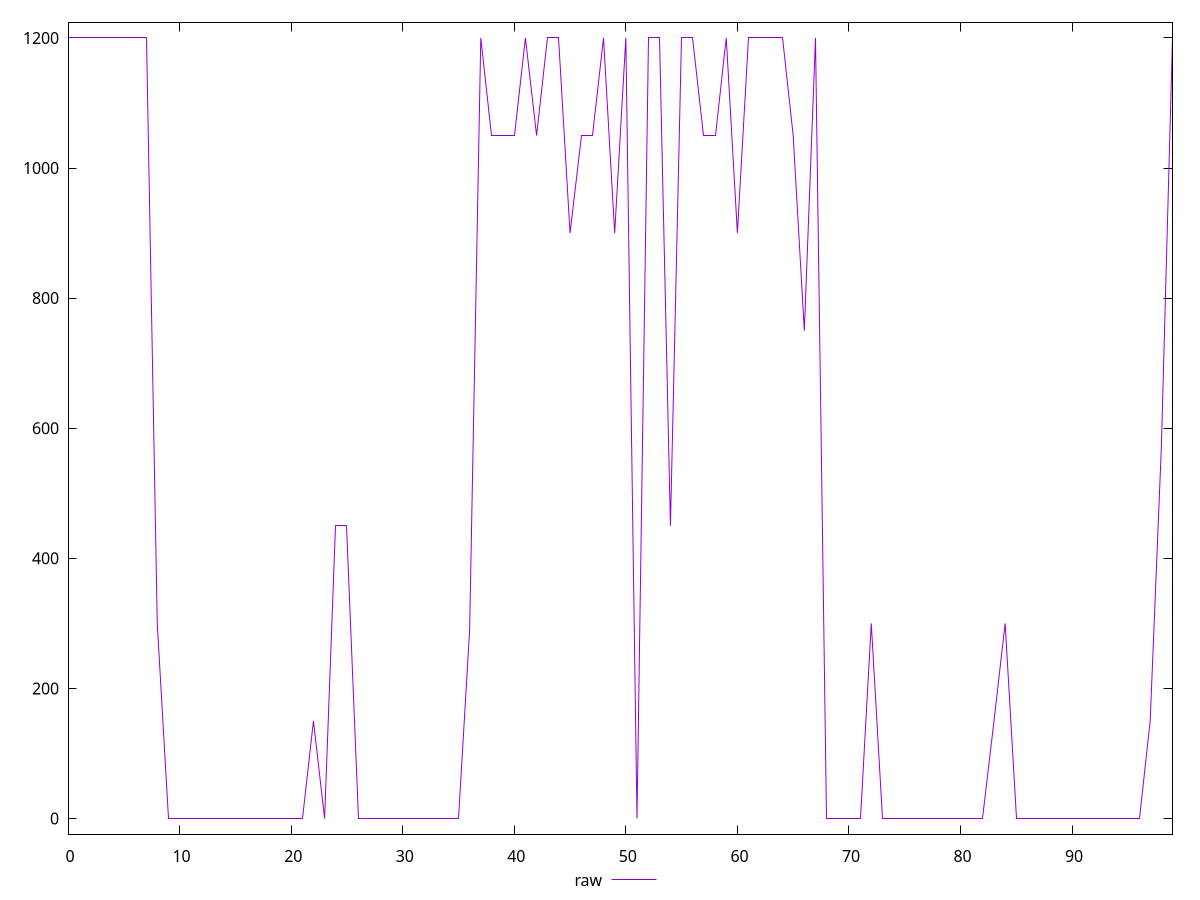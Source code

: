 reset

$raw <<EOF
0 1200
1 1200
2 1200
3 1200
4 1200
5 1200
6 1200
7 1200
8 300
9 0
10 0
11 0
12 0
13 0
14 0
15 0
16 0
17 0
18 0
19 0
20 0
21 0
22 150
23 0
24 450
25 450
26 0
27 0
28 0
29 0
30 0
31 0
32 0
33 0
34 0
35 0
36 290
37 1200
38 1050
39 1050
40 1050
41 1200
42 1050
43 1200
44 1200
45 900
46 1050
47 1050
48 1200
49 900
50 1200
51 0
52 1200
53 1200
54 450
55 1200
56 1200
57 1050
58 1050
59 1200
60 900
61 1200
62 1200
63 1200
64 1200
65 1050
66 750
67 1200
68 0
69 0
70 0
71 0
72 300
73 0
74 0
75 0
76 0
77 0
78 0
79 0
80 0
81 0
82 0
83 150
84 300
85 0
86 0
87 0
88 0
89 0
90 0
91 0
92 0
93 0
94 0
95 0
96 0
97 150
98 570
99 1200
EOF

set key outside below
set xrange [0:99]
set yrange [-24:1224]
set trange [-24:1224]
set terminal svg size 640, 500 enhanced background rgb 'white'
set output "reprap/offscreen-images/samples/pages+cached/raw/values.svg"

plot $raw title "raw" with line

reset
